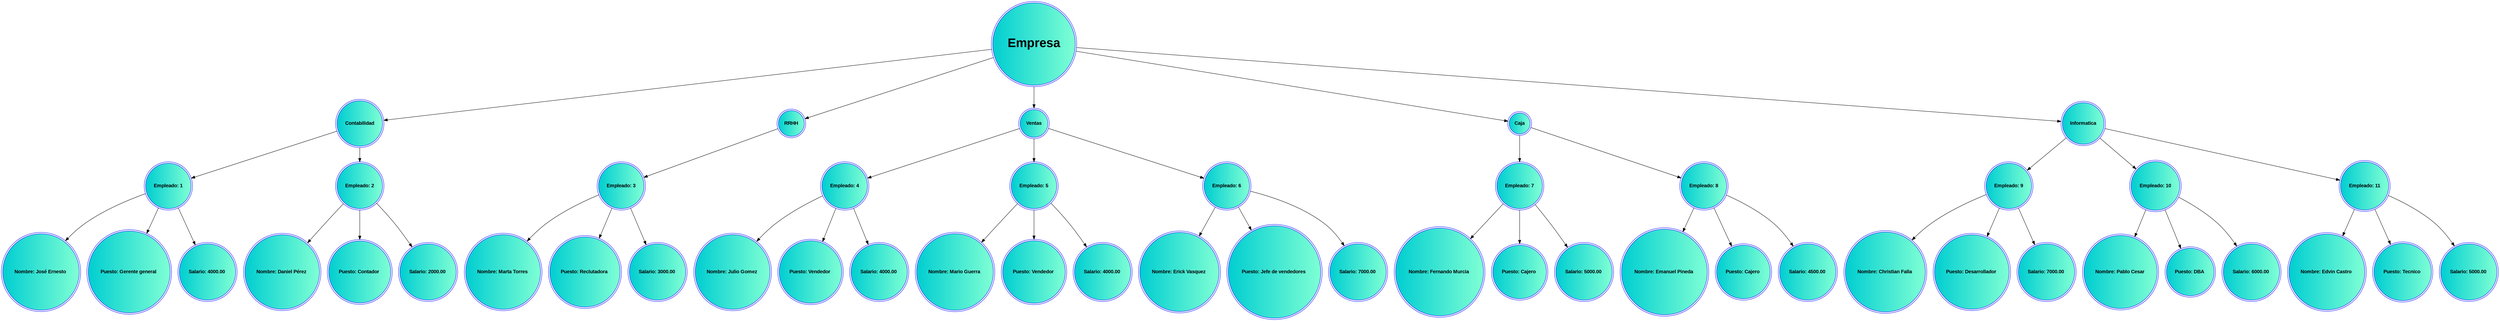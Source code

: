 digraph G { 
node[shape=doublecircle,color=blue,fontname="Arial Black",style=filled,fillcolor="darkturquoise:aquamarine"] 
nodoRaiz[label="Empresa" fontsize=35] 
nodoDeptoContabilidad[label="Contabilidad"] 
nodoRaiz ->nodoDeptoContabilidad
nodoEmpl1[label="Empleado: 1"] 
nodoDeptoContabilidad->nodoEmpl1
nodoEmpl1name[label="Nombre: José Ernesto "] 
nodoEmpl1->nodoEmpl1name
nodoEmpl1Puest[label="Puesto: Gerente general "] 
nodoEmpl1->nodoEmpl1Puest
nodoEmpl1Salar[label="Salario: 4000.00 "] 
nodoEmpl1->nodoEmpl1Salar
nodoEmpl2[label="Empleado: 2"] 
nodoDeptoContabilidad->nodoEmpl2
nodoEmpl2name[label="Nombre: Daniel Pérez "] 
nodoEmpl2->nodoEmpl2name
nodoEmpl2Puest[label="Puesto: Contador "] 
nodoEmpl2->nodoEmpl2Puest
nodoEmpl2Salar[label="Salario: 2000.00 "] 
nodoEmpl2->nodoEmpl2Salar
nodoDeptoRRHH[label="RRHH"] 
nodoRaiz ->nodoDeptoRRHH
nodoEmpl3[label="Empleado: 3"] 
nodoDeptoRRHH->nodoEmpl3
nodoEmpl3name[label="Nombre: Marta Torres "] 
nodoEmpl3->nodoEmpl3name
nodoEmpl3Puest[label="Puesto: Reclutadora "] 
nodoEmpl3->nodoEmpl3Puest
nodoEmpl3Salar[label="Salario: 3000.00 "] 
nodoEmpl3->nodoEmpl3Salar
nodoDeptoVentas[label="Ventas"] 
nodoRaiz ->nodoDeptoVentas
nodoEmpl4[label="Empleado: 4"] 
nodoDeptoVentas->nodoEmpl4
nodoEmpl4name[label="Nombre: Julio Gomez "] 
nodoEmpl4->nodoEmpl4name
nodoEmpl4Puest[label="Puesto: Vendedor "] 
nodoEmpl4->nodoEmpl4Puest
nodoEmpl4Salar[label="Salario: 4000.00 "] 
nodoEmpl4->nodoEmpl4Salar
nodoEmpl5[label="Empleado: 5"] 
nodoDeptoVentas->nodoEmpl5
nodoEmpl5name[label="Nombre: Mario Guerra "] 
nodoEmpl5->nodoEmpl5name
nodoEmpl5Puest[label="Puesto: Vendedor "] 
nodoEmpl5->nodoEmpl5Puest
nodoEmpl5Salar[label="Salario: 4000.00 "] 
nodoEmpl5->nodoEmpl5Salar
nodoEmpl6[label="Empleado: 6"] 
nodoDeptoVentas->nodoEmpl6
nodoEmpl6name[label="Nombre: Erick Vasquez "] 
nodoEmpl6->nodoEmpl6name
nodoEmpl6Puest[label="Puesto: Jefe de vendedores "] 
nodoEmpl6->nodoEmpl6Puest
nodoEmpl6Salar[label="Salario: 7000.00 "] 
nodoEmpl6->nodoEmpl6Salar
nodoDeptoCaja[label="Caja"] 
nodoRaiz ->nodoDeptoCaja
nodoEmpl7[label="Empleado: 7"] 
nodoDeptoCaja->nodoEmpl7
nodoEmpl7name[label="Nombre: Fernando Murcia "] 
nodoEmpl7->nodoEmpl7name
nodoEmpl7Puest[label="Puesto: Cajero "] 
nodoEmpl7->nodoEmpl7Puest
nodoEmpl7Salar[label="Salario: 5000.00 "] 
nodoEmpl7->nodoEmpl7Salar
nodoEmpl8[label="Empleado: 8"] 
nodoDeptoCaja->nodoEmpl8
nodoEmpl8name[label="Nombre: Emanuel Pineda "] 
nodoEmpl8->nodoEmpl8name
nodoEmpl8Puest[label="Puesto: Cajero "] 
nodoEmpl8->nodoEmpl8Puest
nodoEmpl8Salar[label="Salario: 4500.00 "] 
nodoEmpl8->nodoEmpl8Salar
nodoDeptoInformatica[label="Informatica"] 
nodoRaiz ->nodoDeptoInformatica
nodoEmpl9[label="Empleado: 9"] 
nodoDeptoInformatica->nodoEmpl9
nodoEmpl9name[label="Nombre: Christian Falla "] 
nodoEmpl9->nodoEmpl9name
nodoEmpl9Puest[label="Puesto: Desarrollador "] 
nodoEmpl9->nodoEmpl9Puest
nodoEmpl9Salar[label="Salario: 7000.00 "] 
nodoEmpl9->nodoEmpl9Salar
nodoEmpl10[label="Empleado: 10"] 
nodoDeptoInformatica->nodoEmpl10
nodoEmpl10name[label="Nombre: Pablo Cesar "] 
nodoEmpl10->nodoEmpl10name
nodoEmpl10Puest[label="Puesto: DBA "] 
nodoEmpl10->nodoEmpl10Puest
nodoEmpl10Salar[label="Salario: 6000.00 "] 
nodoEmpl10->nodoEmpl10Salar
nodoEmpl11[label="Empleado: 11"] 
nodoDeptoInformatica->nodoEmpl11
nodoEmpl11name[label="Nombre: Edvin Castro "] 
nodoEmpl11->nodoEmpl11name
nodoEmpl11Puest[label="Puesto: Tecnico "] 
nodoEmpl11->nodoEmpl11Puest
nodoEmpl11Salar[label="Salario: 5000.00 "] 
nodoEmpl11->nodoEmpl11Salar
}